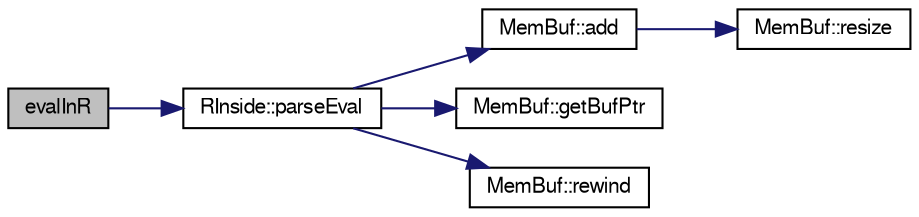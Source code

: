 digraph "evalInR"
{
 // LATEX_PDF_SIZE
  bgcolor="transparent";
  edge [fontname="FreeSans",fontsize="10",labelfontname="FreeSans",labelfontsize="10"];
  node [fontname="FreeSans",fontsize="10",shape=record];
  rankdir="LR";
  Node1 [label="evalInR",height=0.2,width=0.4,color="black", fillcolor="grey75", style="filled", fontcolor="black",tooltip=" "];
  Node1 -> Node2 [color="midnightblue",fontsize="10",style="solid",fontname="FreeSans"];
  Node2 [label="RInside::parseEval",height=0.2,width=0.4,color="black",URL="$classRInside.html#a4cf10e78fb73bfda699f921c28e6b985",tooltip=" "];
  Node2 -> Node3 [color="midnightblue",fontsize="10",style="solid",fontname="FreeSans"];
  Node3 [label="MemBuf::add",height=0.2,width=0.4,color="black",URL="$classMemBuf.html#a98f2f73b1dd34faf3c0180e3db6193d6",tooltip=" "];
  Node3 -> Node4 [color="midnightblue",fontsize="10",style="solid",fontname="FreeSans"];
  Node4 [label="MemBuf::resize",height=0.2,width=0.4,color="black",URL="$classMemBuf.html#a4cb3b44d88059c382184ca7d1aa1f235",tooltip=" "];
  Node2 -> Node5 [color="midnightblue",fontsize="10",style="solid",fontname="FreeSans"];
  Node5 [label="MemBuf::getBufPtr",height=0.2,width=0.4,color="black",URL="$classMemBuf.html#a0eb511f5c04d2357ab49d77ab4708ec2",tooltip=" "];
  Node2 -> Node6 [color="midnightblue",fontsize="10",style="solid",fontname="FreeSans"];
  Node6 [label="MemBuf::rewind",height=0.2,width=0.4,color="black",URL="$classMemBuf.html#acecce3962e522cdcabba571ffd51f940",tooltip=" "];
}
